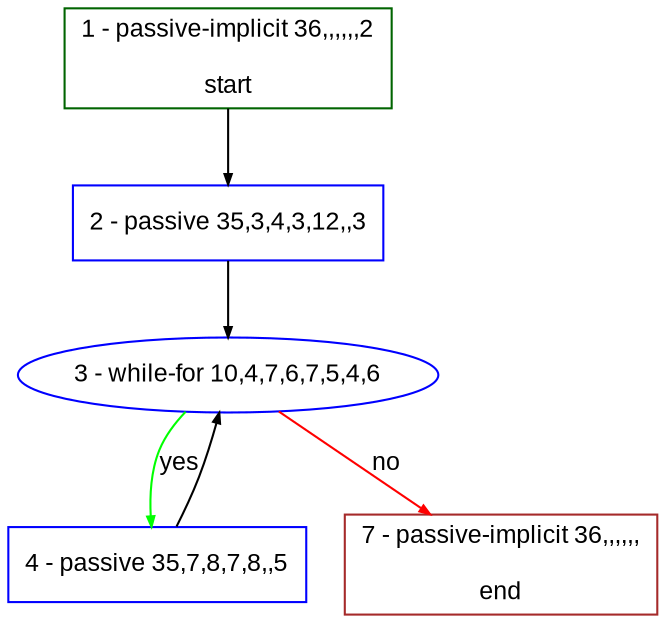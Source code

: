 digraph "" {
  graph [style="rounded,filled", label="", fontsize="12", packmode="clust", bgcolor="white", pack="true", compound="true", fontname="Arial", fillcolor="#FFFFCC"];
  node [style="filled", label="", fixedsize="false", fontsize="12", shape="rectangle", color="grey", compound="true", fontname="Arial", node_initialized="no", fillcolor="white"];
  edge [lhead="", arrowtail="none", label="", arrowhead="normal", fontsize="12", ltail="", dir="forward", color="black", arrowsize="0.5", compound="true", fontcolor="black", fontname="Arial"];
  __N1 [style="filled", label="2 - passive 35,3,4,3,12,,3", shape="box", color="#0000ff", fillcolor="#ffffff"];
  __N2 [style="filled", label="1 - passive-implicit 36,,,,,,2\n\nstart", shape="box", color="#006400", fillcolor="#ffffff"];
  __N3 [style="filled", label="3 - while-for 10,4,7,6,7,5,4,6", shape="oval", color="#0000ff", fillcolor="#ffffff"];
  __N4 [style="filled", label="4 - passive 35,7,8,7,8,,5", shape="box", color="#0000ff", fillcolor="#ffffff"];
  __N5 [style="filled", label="7 - passive-implicit 36,,,,,,\n\nend", shape="box", color="#a52a2a", fillcolor="#ffffff"];
  __N2 -> __N1 [arrowtail="none", arrowhead="normal", label="", dir="forward", color="#000000"];
  __N1 -> __N3 [arrowtail="none", arrowhead="normal", label="", dir="forward", color="#000000"];
  __N3 -> __N4 [arrowtail="none", arrowhead="normal", label="yes", dir="forward", color="#00ff00"];
  __N4 -> __N3 [arrowtail="none", arrowhead="normal", label="", dir="forward", color="#000000"];
  __N3 -> __N5 [arrowtail="none", arrowhead="normal", label="no", dir="forward", color="#ff0000"];
}
